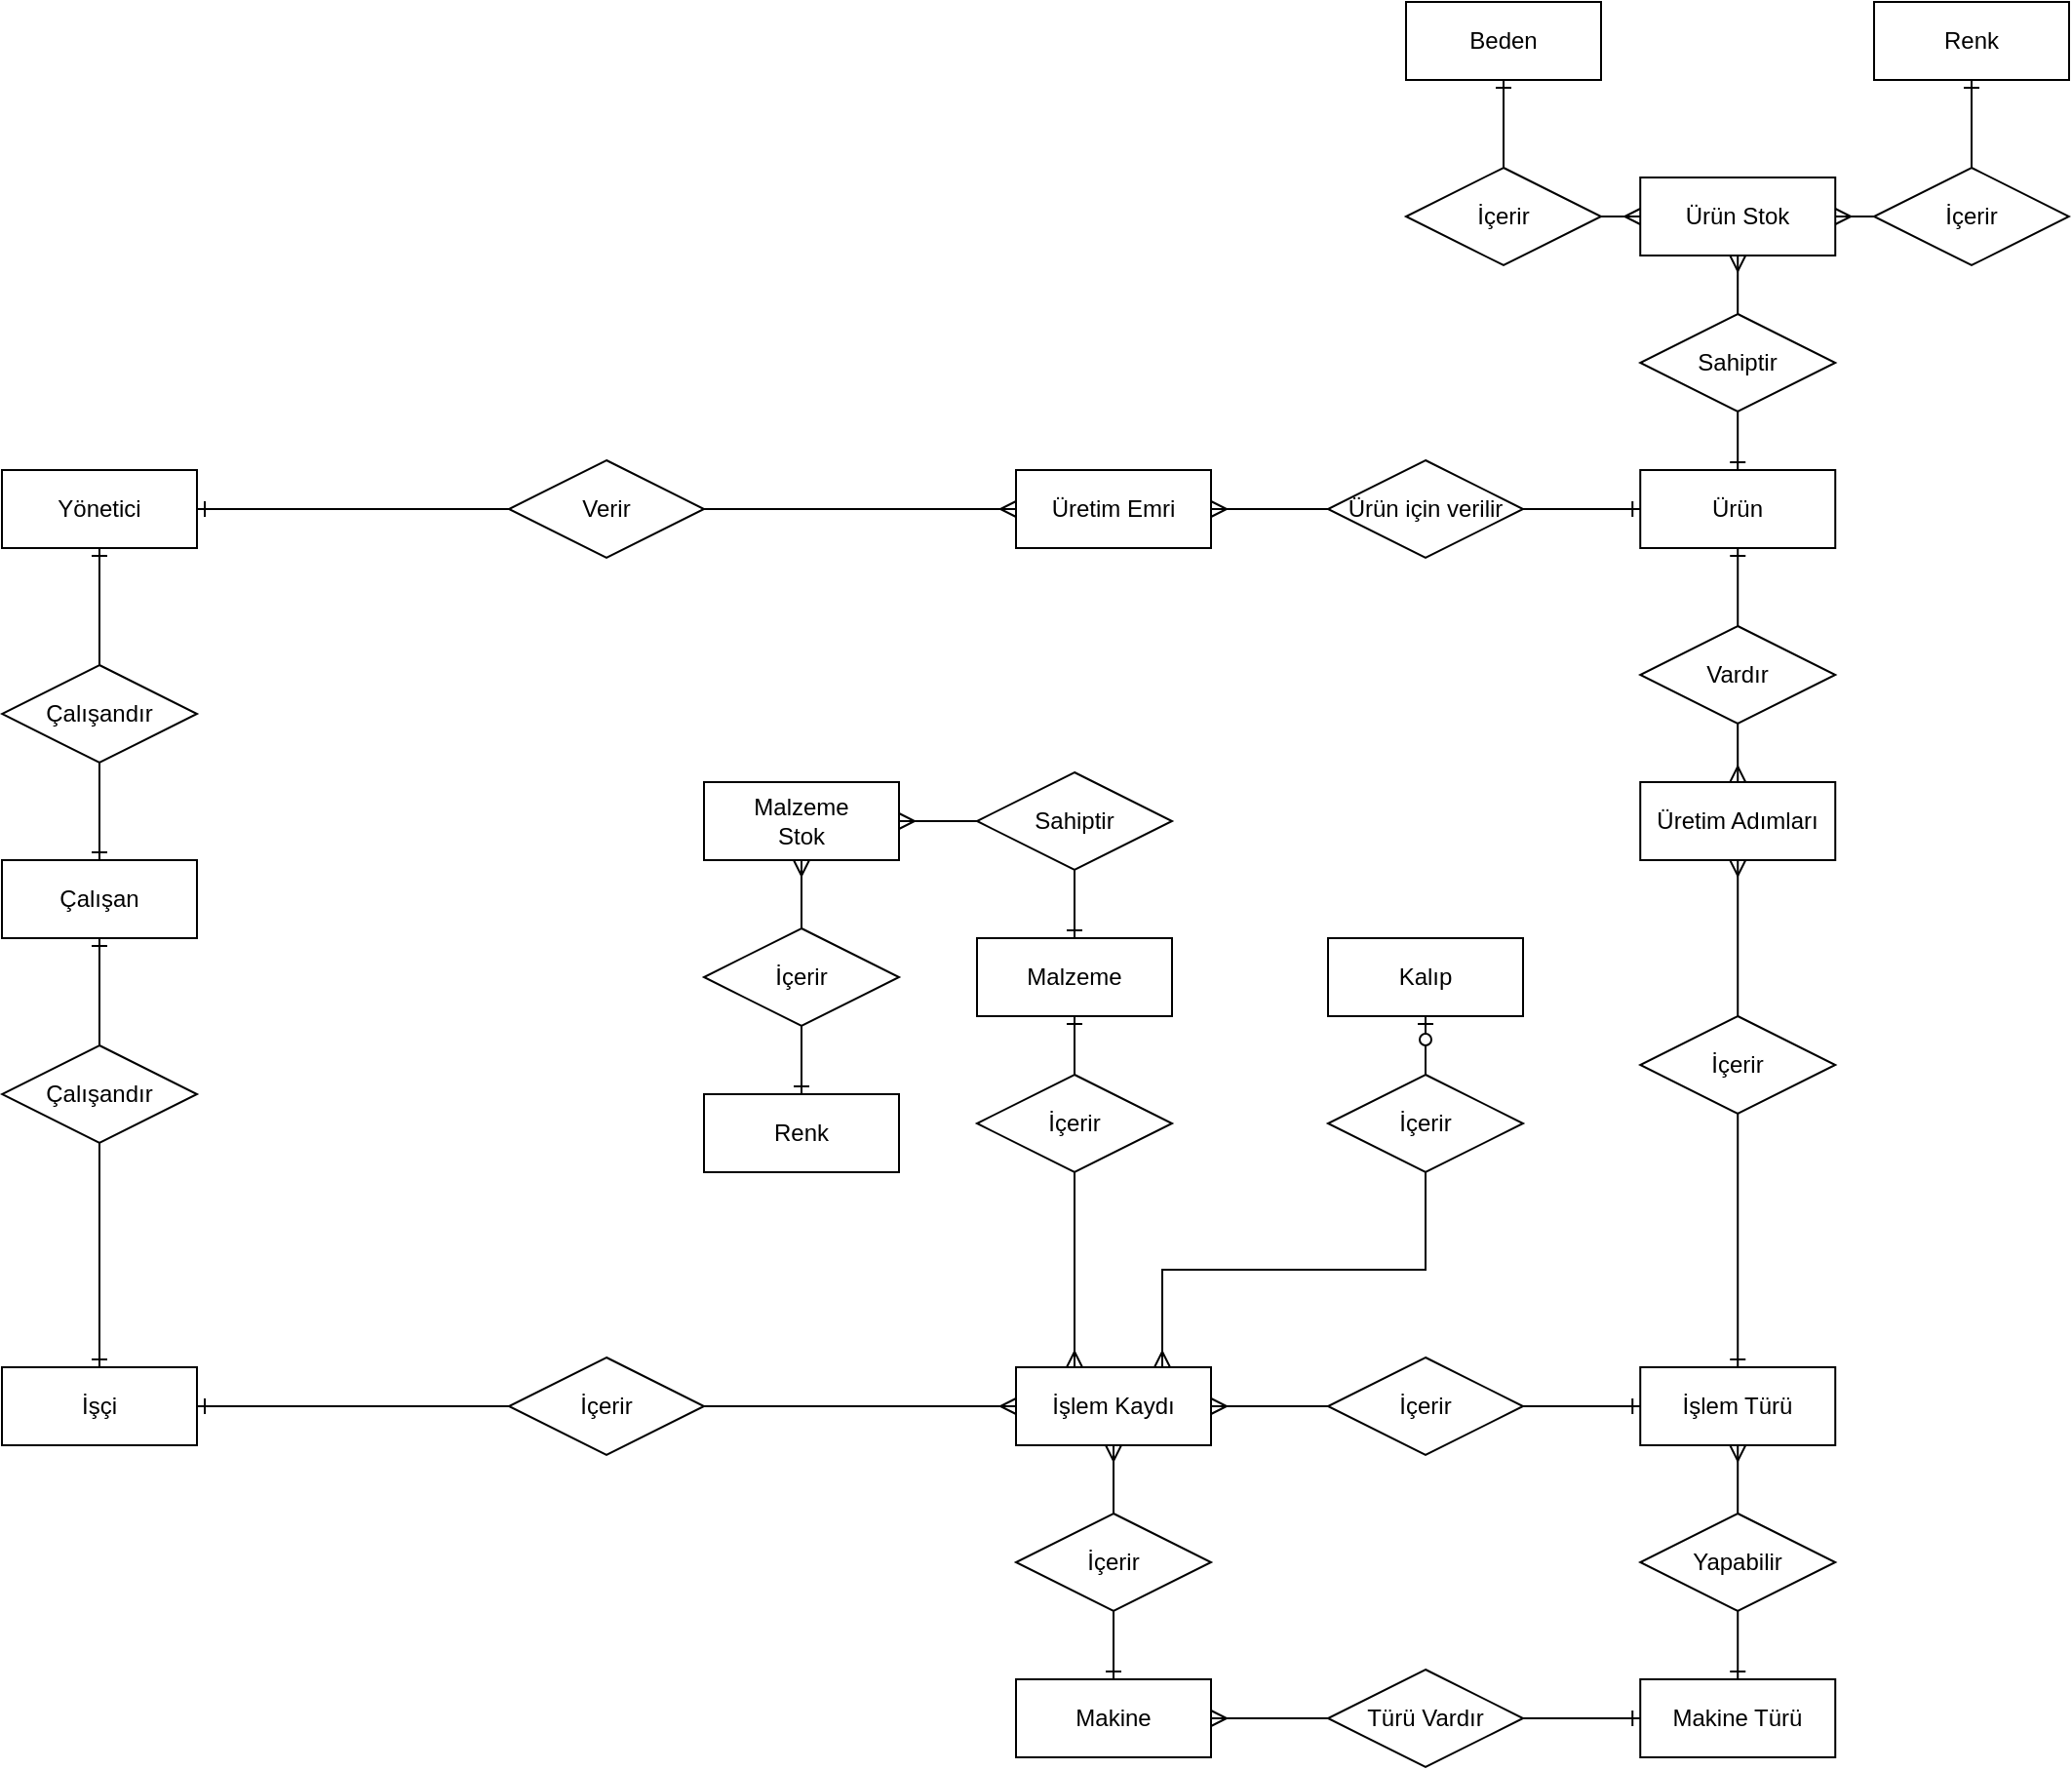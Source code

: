 <mxfile version="14.5.1" type="device"><diagram id="W0_VaMFPypux91N-XE_L" name="Page-1"><mxGraphModel dx="2500" dy="931" grid="1" gridSize="10" guides="1" tooltips="1" connect="1" arrows="1" fold="1" page="1" pageScale="1" pageWidth="827" pageHeight="1169" math="0" shadow="0"><root><mxCell id="0"/><mxCell id="1" parent="0"/><mxCell id="f1onpfvDh36uLN85sbtd-3" value="Ürün" style="whiteSpace=wrap;html=1;align=center;" parent="1" vertex="1"><mxGeometry x="560.12" y="240" width="100" height="40" as="geometry"/></mxCell><mxCell id="f1onpfvDh36uLN85sbtd-4" value="Makine" style="whiteSpace=wrap;html=1;align=center;" parent="1" vertex="1"><mxGeometry x="240" y="860" width="100" height="40" as="geometry"/></mxCell><mxCell id="f1onpfvDh36uLN85sbtd-5" value="Çalışan" style="whiteSpace=wrap;html=1;align=center;" parent="1" vertex="1"><mxGeometry x="-280" y="440" width="100" height="40" as="geometry"/></mxCell><mxCell id="f1onpfvDh36uLN85sbtd-8" value="Üretim Emri" style="whiteSpace=wrap;html=1;align=center;" parent="1" vertex="1"><mxGeometry x="240" y="240" width="100" height="40" as="geometry"/></mxCell><mxCell id="prj3rDBty2QNj1_diiUd-12" style="edgeStyle=orthogonalEdgeStyle;rounded=0;orthogonalLoop=1;jettySize=auto;html=1;entryX=0.5;entryY=0;entryDx=0;entryDy=0;endArrow=ERone;endFill=0;" edge="1" parent="1" source="prj3rDBty2QNj1_diiUd-1" target="f1onpfvDh36uLN85sbtd-5"><mxGeometry relative="1" as="geometry"/></mxCell><mxCell id="prj3rDBty2QNj1_diiUd-13" style="edgeStyle=orthogonalEdgeStyle;rounded=0;orthogonalLoop=1;jettySize=auto;html=1;endArrow=ERone;endFill=0;exitX=0.5;exitY=0;exitDx=0;exitDy=0;" edge="1" parent="1" source="prj3rDBty2QNj1_diiUd-1" target="prj3rDBty2QNj1_diiUd-3"><mxGeometry relative="1" as="geometry"><mxPoint x="250.002" y="-54.941" as="sourcePoint"/></mxGeometry></mxCell><mxCell id="prj3rDBty2QNj1_diiUd-1" value="Çalışandır" style="shape=rhombus;perimeter=rhombusPerimeter;whiteSpace=wrap;html=1;align=center;" vertex="1" parent="1"><mxGeometry x="-280" y="340" width="100" height="50" as="geometry"/></mxCell><mxCell id="prj3rDBty2QNj1_diiUd-3" value="Yönetici" style="whiteSpace=wrap;html=1;align=center;" vertex="1" parent="1"><mxGeometry x="-280" y="240" width="100" height="40" as="geometry"/></mxCell><mxCell id="prj3rDBty2QNj1_diiUd-4" value="İşçi" style="whiteSpace=wrap;html=1;align=center;" vertex="1" parent="1"><mxGeometry x="-280" y="700" width="100" height="40" as="geometry"/></mxCell><mxCell id="prj3rDBty2QNj1_diiUd-10" value="" style="edgeStyle=orthogonalEdgeStyle;rounded=0;orthogonalLoop=1;jettySize=auto;html=1;endArrow=none;endFill=0;" edge="1" parent="1" source="prj3rDBty2QNj1_diiUd-6" target="f1onpfvDh36uLN85sbtd-5"><mxGeometry relative="1" as="geometry"/></mxCell><mxCell id="prj3rDBty2QNj1_diiUd-11" style="edgeStyle=orthogonalEdgeStyle;rounded=0;orthogonalLoop=1;jettySize=auto;html=1;entryX=0.5;entryY=0;entryDx=0;entryDy=0;endArrow=ERone;endFill=0;" edge="1" parent="1" source="prj3rDBty2QNj1_diiUd-6" target="prj3rDBty2QNj1_diiUd-4"><mxGeometry relative="1" as="geometry"/></mxCell><mxCell id="prj3rDBty2QNj1_diiUd-14" value="" style="edgeStyle=orthogonalEdgeStyle;rounded=0;orthogonalLoop=1;jettySize=auto;html=1;endArrow=ERone;endFill=0;" edge="1" parent="1" source="prj3rDBty2QNj1_diiUd-6" target="f1onpfvDh36uLN85sbtd-5"><mxGeometry relative="1" as="geometry"/></mxCell><mxCell id="prj3rDBty2QNj1_diiUd-6" value="Çalışandır" style="shape=rhombus;perimeter=rhombusPerimeter;whiteSpace=wrap;html=1;align=center;" vertex="1" parent="1"><mxGeometry x="-280" y="535" width="100" height="50" as="geometry"/></mxCell><mxCell id="prj3rDBty2QNj1_diiUd-18" value="" style="edgeStyle=orthogonalEdgeStyle;rounded=0;orthogonalLoop=1;jettySize=auto;html=1;endArrow=ERone;endFill=0;" edge="1" parent="1" source="prj3rDBty2QNj1_diiUd-7" target="prj3rDBty2QNj1_diiUd-3"><mxGeometry relative="1" as="geometry"/></mxCell><mxCell id="prj3rDBty2QNj1_diiUd-19" style="edgeStyle=orthogonalEdgeStyle;rounded=0;orthogonalLoop=1;jettySize=auto;html=1;entryX=0;entryY=0.5;entryDx=0;entryDy=0;endArrow=ERmany;endFill=0;" edge="1" parent="1" source="prj3rDBty2QNj1_diiUd-7" target="f1onpfvDh36uLN85sbtd-8"><mxGeometry relative="1" as="geometry"/></mxCell><mxCell id="prj3rDBty2QNj1_diiUd-7" value="Verir" style="shape=rhombus;perimeter=rhombusPerimeter;whiteSpace=wrap;html=1;align=center;" vertex="1" parent="1"><mxGeometry x="-20" y="235" width="100" height="50" as="geometry"/></mxCell><mxCell id="prj3rDBty2QNj1_diiUd-22" value="Üretim Adımları" style="whiteSpace=wrap;html=1;align=center;" vertex="1" parent="1"><mxGeometry x="560.12" y="400" width="100" height="40" as="geometry"/></mxCell><mxCell id="prj3rDBty2QNj1_diiUd-30" style="edgeStyle=orthogonalEdgeStyle;rounded=0;orthogonalLoop=1;jettySize=auto;html=1;entryX=0.5;entryY=1;entryDx=0;entryDy=0;endArrow=ERone;endFill=0;" edge="1" parent="1" source="prj3rDBty2QNj1_diiUd-23" target="f1onpfvDh36uLN85sbtd-3"><mxGeometry relative="1" as="geometry"/></mxCell><mxCell id="prj3rDBty2QNj1_diiUd-31" style="edgeStyle=orthogonalEdgeStyle;rounded=0;orthogonalLoop=1;jettySize=auto;html=1;entryX=0.5;entryY=0;entryDx=0;entryDy=0;endArrow=ERmany;endFill=0;" edge="1" parent="1" source="prj3rDBty2QNj1_diiUd-23" target="prj3rDBty2QNj1_diiUd-22"><mxGeometry relative="1" as="geometry"/></mxCell><mxCell id="prj3rDBty2QNj1_diiUd-23" value="Vardır" style="shape=rhombus;perimeter=rhombusPerimeter;whiteSpace=wrap;html=1;align=center;" vertex="1" parent="1"><mxGeometry x="560.12" y="320" width="100" height="50" as="geometry"/></mxCell><mxCell id="prj3rDBty2QNj1_diiUd-28" style="edgeStyle=orthogonalEdgeStyle;rounded=0;orthogonalLoop=1;jettySize=auto;html=1;entryX=1;entryY=0.5;entryDx=0;entryDy=0;endArrow=ERmany;endFill=0;" edge="1" parent="1" source="prj3rDBty2QNj1_diiUd-27" target="f1onpfvDh36uLN85sbtd-8"><mxGeometry relative="1" as="geometry"/></mxCell><mxCell id="prj3rDBty2QNj1_diiUd-29" style="edgeStyle=orthogonalEdgeStyle;rounded=0;orthogonalLoop=1;jettySize=auto;html=1;endArrow=ERone;endFill=0;entryX=0;entryY=0.5;entryDx=0;entryDy=0;" edge="1" parent="1" source="prj3rDBty2QNj1_diiUd-27" target="f1onpfvDh36uLN85sbtd-3"><mxGeometry relative="1" as="geometry"><mxPoint x="560" y="265" as="targetPoint"/></mxGeometry></mxCell><mxCell id="prj3rDBty2QNj1_diiUd-27" value="Ürün için verilir" style="shape=rhombus;perimeter=rhombusPerimeter;whiteSpace=wrap;html=1;align=center;" vertex="1" parent="1"><mxGeometry x="400" y="235" width="100" height="50" as="geometry"/></mxCell><mxCell id="prj3rDBty2QNj1_diiUd-34" style="edgeStyle=orthogonalEdgeStyle;rounded=0;orthogonalLoop=1;jettySize=auto;html=1;endArrow=ERmany;endFill=0;" edge="1" parent="1" source="prj3rDBty2QNj1_diiUd-33" target="prj3rDBty2QNj1_diiUd-22"><mxGeometry relative="1" as="geometry"/></mxCell><mxCell id="prj3rDBty2QNj1_diiUd-35" style="edgeStyle=orthogonalEdgeStyle;rounded=0;orthogonalLoop=1;jettySize=auto;html=1;entryX=0.5;entryY=0;entryDx=0;entryDy=0;endArrow=ERone;endFill=0;" edge="1" parent="1" source="prj3rDBty2QNj1_diiUd-33" target="prj3rDBty2QNj1_diiUd-87"><mxGeometry relative="1" as="geometry"/></mxCell><mxCell id="prj3rDBty2QNj1_diiUd-33" value="İçerir" style="shape=rhombus;perimeter=rhombusPerimeter;whiteSpace=wrap;html=1;align=center;" vertex="1" parent="1"><mxGeometry x="560.12" y="520" width="100" height="50" as="geometry"/></mxCell><mxCell id="prj3rDBty2QNj1_diiUd-47" value="Makine Türü" style="whiteSpace=wrap;html=1;align=center;" vertex="1" parent="1"><mxGeometry x="560.12" y="860" width="100" height="40" as="geometry"/></mxCell><mxCell id="prj3rDBty2QNj1_diiUd-49" style="edgeStyle=orthogonalEdgeStyle;rounded=0;orthogonalLoop=1;jettySize=auto;html=1;entryX=1;entryY=0.5;entryDx=0;entryDy=0;endArrow=ERmany;endFill=0;" edge="1" parent="1" source="prj3rDBty2QNj1_diiUd-48" target="f1onpfvDh36uLN85sbtd-4"><mxGeometry relative="1" as="geometry"/></mxCell><mxCell id="prj3rDBty2QNj1_diiUd-50" style="edgeStyle=orthogonalEdgeStyle;rounded=0;orthogonalLoop=1;jettySize=auto;html=1;endArrow=ERone;endFill=0;" edge="1" parent="1" source="prj3rDBty2QNj1_diiUd-48" target="prj3rDBty2QNj1_diiUd-47"><mxGeometry relative="1" as="geometry"/></mxCell><mxCell id="prj3rDBty2QNj1_diiUd-48" value="Türü Vardır" style="shape=rhombus;perimeter=rhombusPerimeter;whiteSpace=wrap;html=1;align=center;" vertex="1" parent="1"><mxGeometry x="400" y="855" width="100" height="50" as="geometry"/></mxCell><mxCell id="prj3rDBty2QNj1_diiUd-52" style="edgeStyle=orthogonalEdgeStyle;rounded=0;orthogonalLoop=1;jettySize=auto;html=1;entryX=0.5;entryY=1;entryDx=0;entryDy=0;endArrow=ERmany;endFill=0;exitX=0.518;exitY=0.056;exitDx=0;exitDy=0;exitPerimeter=0;" edge="1" parent="1" source="prj3rDBty2QNj1_diiUd-51" target="prj3rDBty2QNj1_diiUd-87"><mxGeometry relative="1" as="geometry"/></mxCell><mxCell id="prj3rDBty2QNj1_diiUd-53" style="edgeStyle=orthogonalEdgeStyle;rounded=0;orthogonalLoop=1;jettySize=auto;html=1;entryX=0.5;entryY=0;entryDx=0;entryDy=0;endArrow=ERone;endFill=0;exitX=0.5;exitY=1;exitDx=0;exitDy=0;" edge="1" parent="1" source="prj3rDBty2QNj1_diiUd-51" target="prj3rDBty2QNj1_diiUd-47"><mxGeometry relative="1" as="geometry"/></mxCell><mxCell id="prj3rDBty2QNj1_diiUd-51" value="Yapabilir" style="shape=rhombus;perimeter=rhombusPerimeter;whiteSpace=wrap;html=1;align=center;" vertex="1" parent="1"><mxGeometry x="560.12" y="775" width="100" height="50" as="geometry"/></mxCell><mxCell id="prj3rDBty2QNj1_diiUd-67" value="İşlem Kaydı" style="whiteSpace=wrap;html=1;align=center;" vertex="1" parent="1"><mxGeometry x="240" y="700" width="100" height="40" as="geometry"/></mxCell><mxCell id="prj3rDBty2QNj1_diiUd-74" style="edgeStyle=orthogonalEdgeStyle;rounded=0;orthogonalLoop=1;jettySize=auto;html=1;entryX=1;entryY=0.5;entryDx=0;entryDy=0;endArrow=ERmany;endFill=0;" edge="1" parent="1" source="prj3rDBty2QNj1_diiUd-89" target="prj3rDBty2QNj1_diiUd-67"><mxGeometry relative="1" as="geometry"><mxPoint x="420" y="880" as="sourcePoint"/></mxGeometry></mxCell><mxCell id="prj3rDBty2QNj1_diiUd-76" style="edgeStyle=orthogonalEdgeStyle;rounded=0;orthogonalLoop=1;jettySize=auto;html=1;entryX=1;entryY=0.5;entryDx=0;entryDy=0;endArrow=ERone;endFill=0;" edge="1" parent="1" source="prj3rDBty2QNj1_diiUd-75" target="prj3rDBty2QNj1_diiUd-4"><mxGeometry relative="1" as="geometry"/></mxCell><mxCell id="prj3rDBty2QNj1_diiUd-77" style="edgeStyle=orthogonalEdgeStyle;rounded=0;orthogonalLoop=1;jettySize=auto;html=1;entryX=0;entryY=0.5;entryDx=0;entryDy=0;endArrow=ERmany;endFill=0;" edge="1" parent="1" source="prj3rDBty2QNj1_diiUd-75" target="prj3rDBty2QNj1_diiUd-67"><mxGeometry relative="1" as="geometry"/></mxCell><mxCell id="prj3rDBty2QNj1_diiUd-75" value="İçerir" style="shape=rhombus;perimeter=rhombusPerimeter;whiteSpace=wrap;html=1;align=center;" vertex="1" parent="1"><mxGeometry x="-20" y="695" width="100" height="50" as="geometry"/></mxCell><mxCell id="prj3rDBty2QNj1_diiUd-79" style="edgeStyle=orthogonalEdgeStyle;rounded=0;orthogonalLoop=1;jettySize=auto;html=1;entryX=0.5;entryY=1;entryDx=0;entryDy=0;endArrow=ERmany;endFill=0;" edge="1" parent="1" source="prj3rDBty2QNj1_diiUd-78" target="prj3rDBty2QNj1_diiUd-67"><mxGeometry relative="1" as="geometry"/></mxCell><mxCell id="prj3rDBty2QNj1_diiUd-80" style="edgeStyle=orthogonalEdgeStyle;rounded=0;orthogonalLoop=1;jettySize=auto;html=1;entryX=0.5;entryY=0;entryDx=0;entryDy=0;endArrow=ERone;endFill=0;" edge="1" parent="1" source="prj3rDBty2QNj1_diiUd-78" target="f1onpfvDh36uLN85sbtd-4"><mxGeometry relative="1" as="geometry"/></mxCell><mxCell id="prj3rDBty2QNj1_diiUd-78" value="İçerir" style="shape=rhombus;perimeter=rhombusPerimeter;whiteSpace=wrap;html=1;align=center;" vertex="1" parent="1"><mxGeometry x="240" y="775" width="100" height="50" as="geometry"/></mxCell><mxCell id="prj3rDBty2QNj1_diiUd-87" value="İşlem Türü" style="whiteSpace=wrap;html=1;align=center;" vertex="1" parent="1"><mxGeometry x="560.12" y="700" width="100" height="40" as="geometry"/></mxCell><mxCell id="prj3rDBty2QNj1_diiUd-90" style="edgeStyle=orthogonalEdgeStyle;rounded=0;orthogonalLoop=1;jettySize=auto;html=1;entryX=0;entryY=0.5;entryDx=0;entryDy=0;endArrow=ERone;endFill=0;" edge="1" parent="1" source="prj3rDBty2QNj1_diiUd-89" target="prj3rDBty2QNj1_diiUd-87"><mxGeometry relative="1" as="geometry"/></mxCell><mxCell id="prj3rDBty2QNj1_diiUd-89" value="İçerir" style="shape=rhombus;perimeter=rhombusPerimeter;whiteSpace=wrap;html=1;align=center;" vertex="1" parent="1"><mxGeometry x="400" y="695" width="100" height="50" as="geometry"/></mxCell><mxCell id="prj3rDBty2QNj1_diiUd-110" value="Malzeme" style="whiteSpace=wrap;html=1;align=center;" vertex="1" parent="1"><mxGeometry x="220" y="480" width="100" height="40" as="geometry"/></mxCell><mxCell id="prj3rDBty2QNj1_diiUd-111" value="Kalıp" style="whiteSpace=wrap;html=1;align=center;" vertex="1" parent="1"><mxGeometry x="400" y="480" width="100" height="40" as="geometry"/></mxCell><mxCell id="prj3rDBty2QNj1_diiUd-117" style="edgeStyle=orthogonalEdgeStyle;rounded=0;orthogonalLoop=1;jettySize=auto;html=1;entryX=0.5;entryY=1;entryDx=0;entryDy=0;endArrow=ERone;endFill=0;" edge="1" parent="1" source="prj3rDBty2QNj1_diiUd-113" target="prj3rDBty2QNj1_diiUd-110"><mxGeometry relative="1" as="geometry"/></mxCell><mxCell id="prj3rDBty2QNj1_diiUd-120" style="edgeStyle=orthogonalEdgeStyle;rounded=0;orthogonalLoop=1;jettySize=auto;html=1;endArrow=ERmany;endFill=0;exitX=0.5;exitY=1;exitDx=0;exitDy=0;entryX=0.3;entryY=0;entryDx=0;entryDy=0;entryPerimeter=0;" edge="1" parent="1" source="prj3rDBty2QNj1_diiUd-113" target="prj3rDBty2QNj1_diiUd-67"><mxGeometry relative="1" as="geometry"><mxPoint x="290" y="660" as="sourcePoint"/></mxGeometry></mxCell><mxCell id="prj3rDBty2QNj1_diiUd-113" value="İçerir" style="shape=rhombus;perimeter=rhombusPerimeter;whiteSpace=wrap;html=1;align=center;" vertex="1" parent="1"><mxGeometry x="220" y="550" width="100" height="50" as="geometry"/></mxCell><mxCell id="prj3rDBty2QNj1_diiUd-118" style="edgeStyle=orthogonalEdgeStyle;rounded=0;orthogonalLoop=1;jettySize=auto;html=1;entryX=0.5;entryY=1;entryDx=0;entryDy=0;endArrow=ERzeroToOne;endFill=1;" edge="1" parent="1" source="prj3rDBty2QNj1_diiUd-114" target="prj3rDBty2QNj1_diiUd-111"><mxGeometry relative="1" as="geometry"/></mxCell><mxCell id="prj3rDBty2QNj1_diiUd-121" style="edgeStyle=orthogonalEdgeStyle;rounded=0;orthogonalLoop=1;jettySize=auto;html=1;entryX=0.75;entryY=0;entryDx=0;entryDy=0;endArrow=ERmany;endFill=0;exitX=0.5;exitY=1;exitDx=0;exitDy=0;" edge="1" parent="1" source="prj3rDBty2QNj1_diiUd-114" target="prj3rDBty2QNj1_diiUd-67"><mxGeometry relative="1" as="geometry"><mxPoint x="450" y="660" as="sourcePoint"/></mxGeometry></mxCell><mxCell id="prj3rDBty2QNj1_diiUd-114" value="İçerir" style="shape=rhombus;perimeter=rhombusPerimeter;whiteSpace=wrap;html=1;align=center;" vertex="1" parent="1"><mxGeometry x="400" y="550" width="100" height="50" as="geometry"/></mxCell><mxCell id="prj3rDBty2QNj1_diiUd-124" value="Malzeme&lt;br&gt;Stok" style="whiteSpace=wrap;html=1;align=center;" vertex="1" parent="1"><mxGeometry x="80" y="400" width="100" height="40" as="geometry"/></mxCell><mxCell id="prj3rDBty2QNj1_diiUd-126" style="edgeStyle=orthogonalEdgeStyle;rounded=0;orthogonalLoop=1;jettySize=auto;html=1;endArrow=ERone;endFill=0;" edge="1" parent="1" source="prj3rDBty2QNj1_diiUd-125" target="prj3rDBty2QNj1_diiUd-110"><mxGeometry relative="1" as="geometry"/></mxCell><mxCell id="prj3rDBty2QNj1_diiUd-127" style="edgeStyle=orthogonalEdgeStyle;rounded=0;orthogonalLoop=1;jettySize=auto;html=1;endArrow=ERmany;endFill=0;" edge="1" parent="1" source="prj3rDBty2QNj1_diiUd-125" target="prj3rDBty2QNj1_diiUd-124"><mxGeometry relative="1" as="geometry"/></mxCell><mxCell id="prj3rDBty2QNj1_diiUd-125" value="Sahiptir" style="shape=rhombus;perimeter=rhombusPerimeter;whiteSpace=wrap;html=1;align=center;" vertex="1" parent="1"><mxGeometry x="220" y="395" width="100" height="50" as="geometry"/></mxCell><mxCell id="prj3rDBty2QNj1_diiUd-128" value="Renk" style="whiteSpace=wrap;html=1;align=center;" vertex="1" parent="1"><mxGeometry x="80" y="560" width="100" height="40" as="geometry"/></mxCell><mxCell id="prj3rDBty2QNj1_diiUd-130" style="edgeStyle=orthogonalEdgeStyle;rounded=0;orthogonalLoop=1;jettySize=auto;html=1;endArrow=ERmany;endFill=0;" edge="1" parent="1" source="prj3rDBty2QNj1_diiUd-129" target="prj3rDBty2QNj1_diiUd-124"><mxGeometry relative="1" as="geometry"/></mxCell><mxCell id="prj3rDBty2QNj1_diiUd-131" style="edgeStyle=orthogonalEdgeStyle;rounded=0;orthogonalLoop=1;jettySize=auto;html=1;endArrow=ERone;endFill=0;" edge="1" parent="1" source="prj3rDBty2QNj1_diiUd-129" target="prj3rDBty2QNj1_diiUd-128"><mxGeometry relative="1" as="geometry"/></mxCell><mxCell id="prj3rDBty2QNj1_diiUd-129" value="İçerir" style="shape=rhombus;perimeter=rhombusPerimeter;whiteSpace=wrap;html=1;align=center;" vertex="1" parent="1"><mxGeometry x="80" y="475" width="100" height="50" as="geometry"/></mxCell><mxCell id="prj3rDBty2QNj1_diiUd-132" value="Ürün Stok" style="whiteSpace=wrap;html=1;align=center;" vertex="1" parent="1"><mxGeometry x="560.12" y="90" width="100" height="40" as="geometry"/></mxCell><mxCell id="prj3rDBty2QNj1_diiUd-134" style="edgeStyle=orthogonalEdgeStyle;rounded=0;orthogonalLoop=1;jettySize=auto;html=1;endArrow=ERone;endFill=0;" edge="1" parent="1" source="prj3rDBty2QNj1_diiUd-133" target="f1onpfvDh36uLN85sbtd-3"><mxGeometry relative="1" as="geometry"/></mxCell><mxCell id="prj3rDBty2QNj1_diiUd-135" style="edgeStyle=orthogonalEdgeStyle;rounded=0;orthogonalLoop=1;jettySize=auto;html=1;entryX=0.5;entryY=1;entryDx=0;entryDy=0;endArrow=ERmany;endFill=0;" edge="1" parent="1" source="prj3rDBty2QNj1_diiUd-133" target="prj3rDBty2QNj1_diiUd-132"><mxGeometry relative="1" as="geometry"/></mxCell><mxCell id="prj3rDBty2QNj1_diiUd-133" value="Sahiptir" style="shape=rhombus;perimeter=rhombusPerimeter;whiteSpace=wrap;html=1;align=center;" vertex="1" parent="1"><mxGeometry x="560.12" y="160" width="100" height="50" as="geometry"/></mxCell><mxCell id="prj3rDBty2QNj1_diiUd-137" value="Beden" style="whiteSpace=wrap;html=1;align=center;" vertex="1" parent="1"><mxGeometry x="440" width="100" height="40" as="geometry"/></mxCell><mxCell id="prj3rDBty2QNj1_diiUd-138" value="Renk" style="whiteSpace=wrap;html=1;align=center;" vertex="1" parent="1"><mxGeometry x="680" width="100" height="40" as="geometry"/></mxCell><mxCell id="prj3rDBty2QNj1_diiUd-143" style="edgeStyle=orthogonalEdgeStyle;rounded=0;orthogonalLoop=1;jettySize=auto;html=1;entryX=0.5;entryY=1;entryDx=0;entryDy=0;endArrow=ERone;endFill=0;" edge="1" parent="1" source="prj3rDBty2QNj1_diiUd-139" target="prj3rDBty2QNj1_diiUd-138"><mxGeometry relative="1" as="geometry"/></mxCell><mxCell id="prj3rDBty2QNj1_diiUd-147" style="edgeStyle=orthogonalEdgeStyle;rounded=0;orthogonalLoop=1;jettySize=auto;html=1;entryX=1;entryY=0.5;entryDx=0;entryDy=0;endArrow=ERmany;endFill=0;" edge="1" parent="1" source="prj3rDBty2QNj1_diiUd-139" target="prj3rDBty2QNj1_diiUd-132"><mxGeometry relative="1" as="geometry"><Array as="points"><mxPoint x="670" y="110"/></Array></mxGeometry></mxCell><mxCell id="prj3rDBty2QNj1_diiUd-139" value="İçerir" style="shape=rhombus;perimeter=rhombusPerimeter;whiteSpace=wrap;html=1;align=center;" vertex="1" parent="1"><mxGeometry x="680" y="85" width="100" height="50" as="geometry"/></mxCell><mxCell id="prj3rDBty2QNj1_diiUd-142" style="edgeStyle=orthogonalEdgeStyle;rounded=0;orthogonalLoop=1;jettySize=auto;html=1;entryX=0.5;entryY=1;entryDx=0;entryDy=0;endArrow=ERone;endFill=0;" edge="1" parent="1" source="prj3rDBty2QNj1_diiUd-140" target="prj3rDBty2QNj1_diiUd-137"><mxGeometry relative="1" as="geometry"/></mxCell><mxCell id="prj3rDBty2QNj1_diiUd-146" style="edgeStyle=orthogonalEdgeStyle;rounded=0;orthogonalLoop=1;jettySize=auto;html=1;entryX=0;entryY=0.5;entryDx=0;entryDy=0;endArrow=ERmany;endFill=0;exitX=1;exitY=0.5;exitDx=0;exitDy=0;" edge="1" parent="1" source="prj3rDBty2QNj1_diiUd-140" target="prj3rDBty2QNj1_diiUd-132"><mxGeometry relative="1" as="geometry"><Array as="points"/></mxGeometry></mxCell><mxCell id="prj3rDBty2QNj1_diiUd-140" value="İçerir" style="shape=rhombus;perimeter=rhombusPerimeter;whiteSpace=wrap;html=1;align=center;" vertex="1" parent="1"><mxGeometry x="440" y="85" width="100" height="50" as="geometry"/></mxCell></root></mxGraphModel></diagram></mxfile>